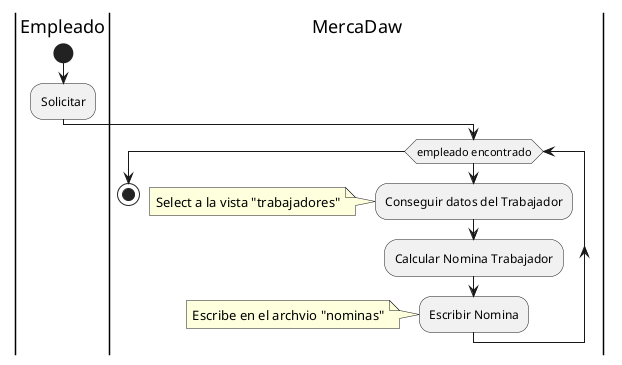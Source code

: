 @startuml DiagActi-Nominas

    |Empleado|
    start
    :Solicitar;
    |MercaDaw|
    while(empleado encontrado)
        :Conseguir datos del Trabajador;
        note 
            Select a la vista "trabajadores"
        endnote
        :Calcular Nomina Trabajador;
        :Escribir Nomina;
        note
            Escribe en el archvio "nominas"
        endnote
    endwhile 
stop

@endum